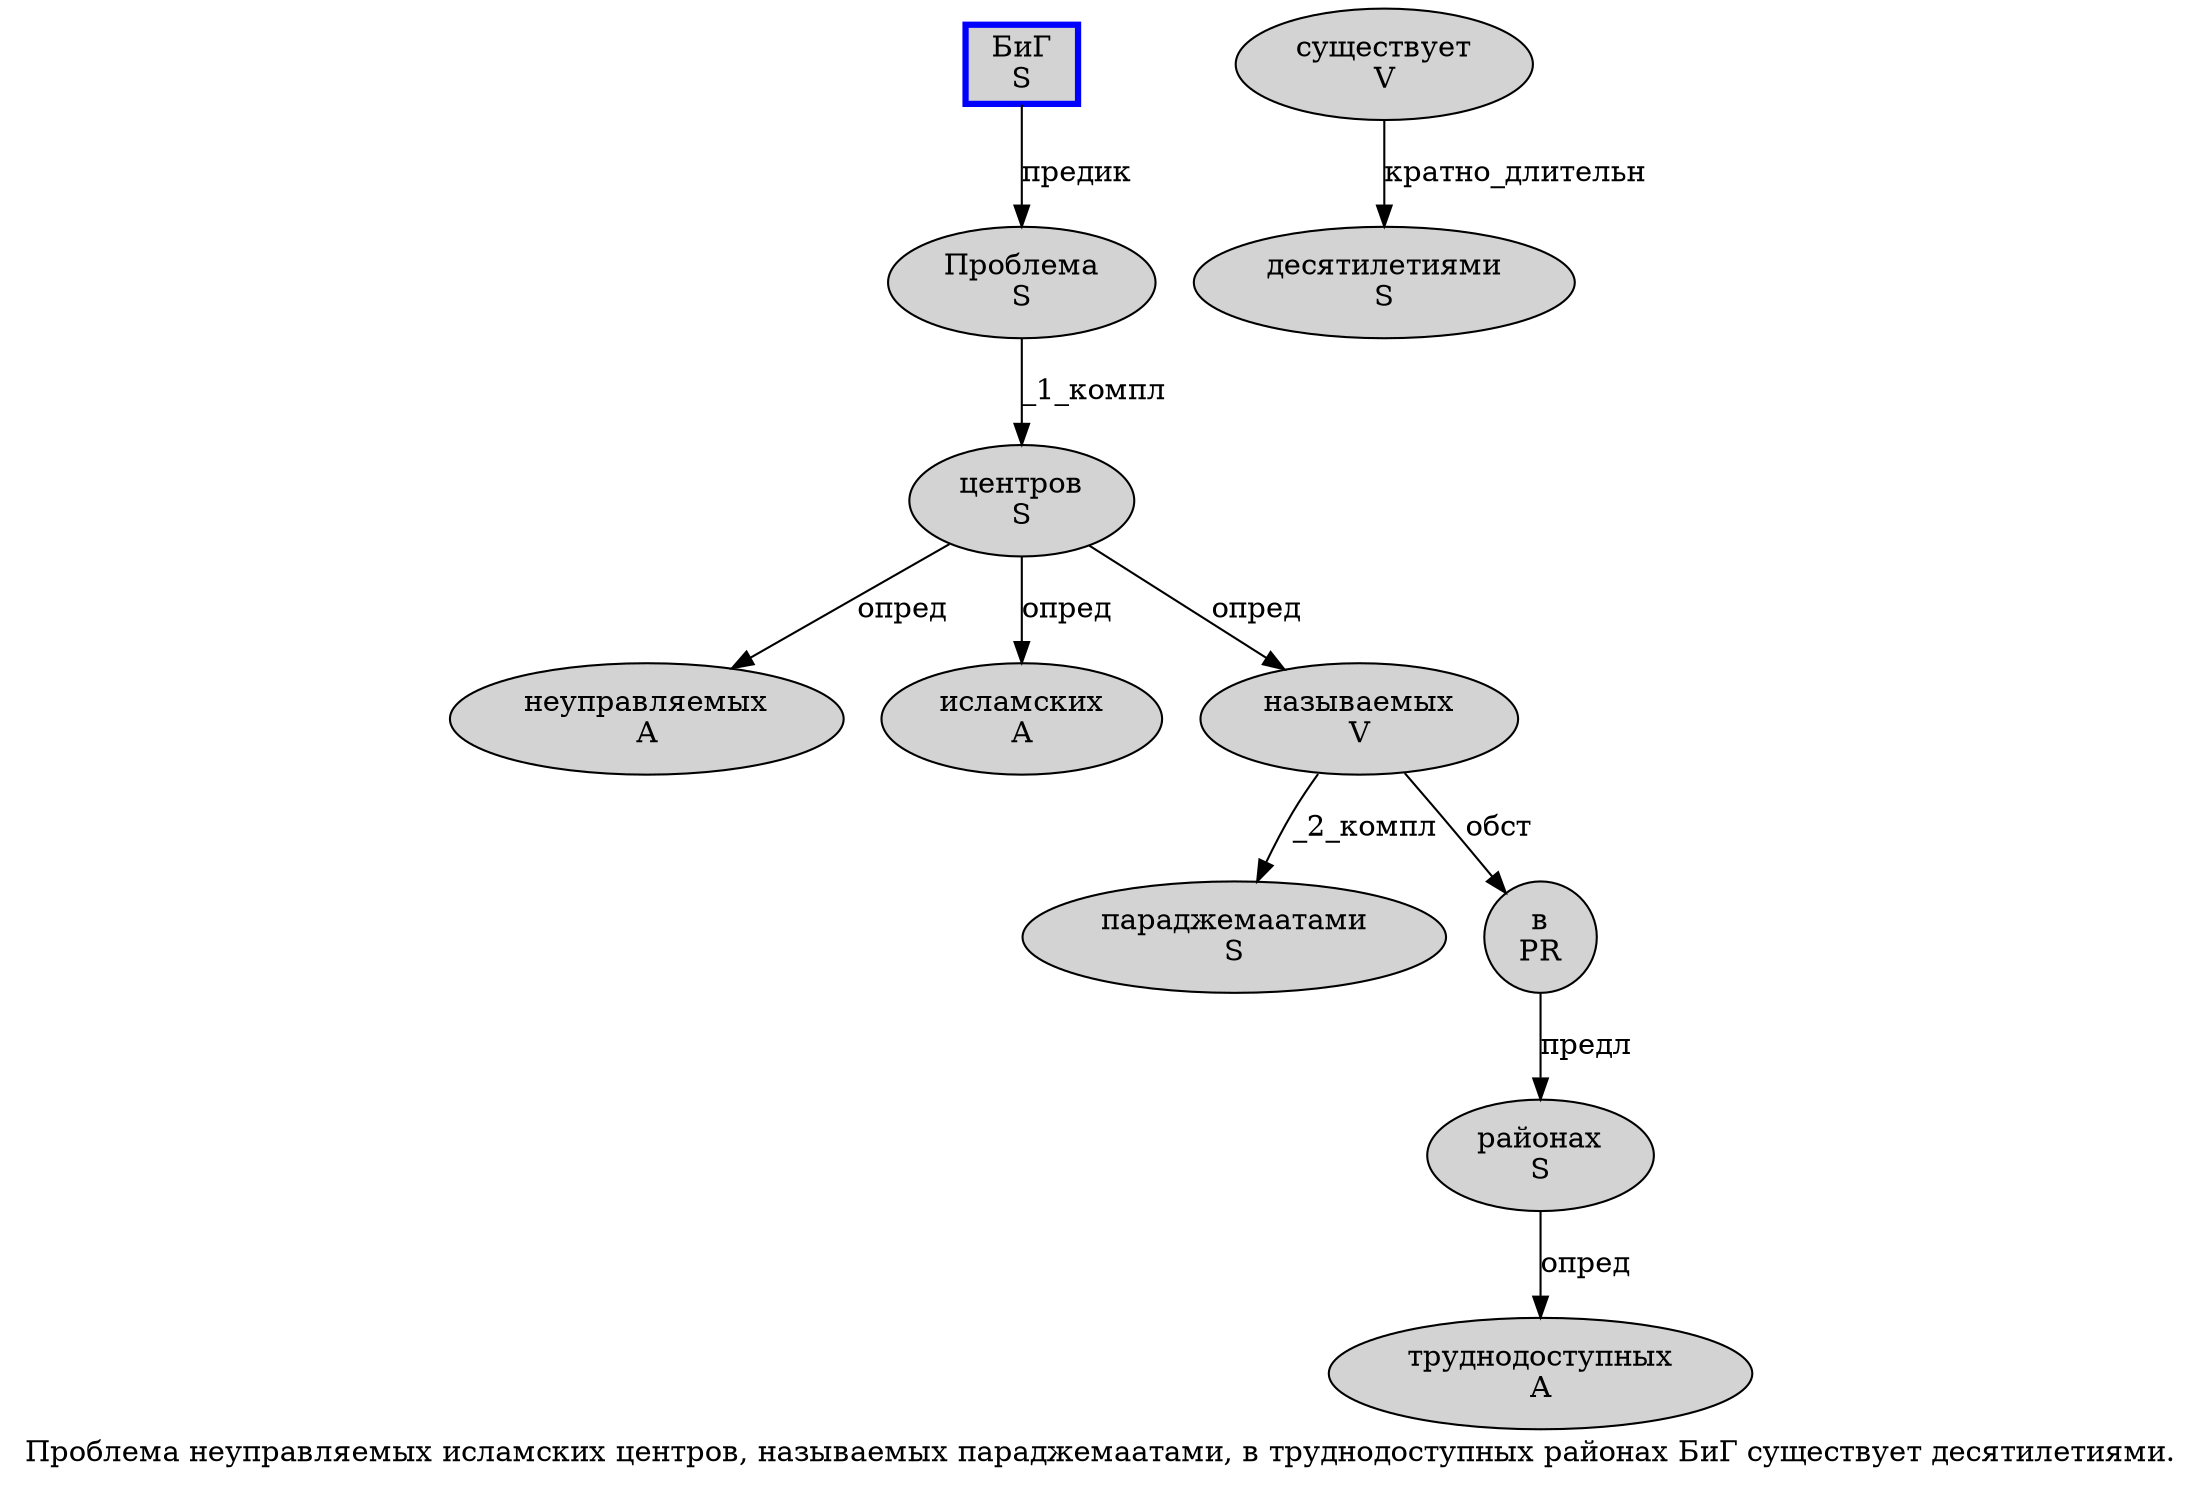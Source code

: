 digraph SENTENCE_89 {
	graph [label="Проблема неуправляемых исламских центров, называемых параджемаатами, в труднодоступных районах БиГ существует десятилетиями."]
	node [style=filled]
		0 [label="Проблема
S" color="" fillcolor=lightgray penwidth=1 shape=ellipse]
		1 [label="неуправляемых
A" color="" fillcolor=lightgray penwidth=1 shape=ellipse]
		2 [label="исламских
A" color="" fillcolor=lightgray penwidth=1 shape=ellipse]
		3 [label="центров
S" color="" fillcolor=lightgray penwidth=1 shape=ellipse]
		5 [label="называемых
V" color="" fillcolor=lightgray penwidth=1 shape=ellipse]
		6 [label="параджемаатами
S" color="" fillcolor=lightgray penwidth=1 shape=ellipse]
		8 [label="в
PR" color="" fillcolor=lightgray penwidth=1 shape=ellipse]
		9 [label="труднодоступных
A" color="" fillcolor=lightgray penwidth=1 shape=ellipse]
		10 [label="районах
S" color="" fillcolor=lightgray penwidth=1 shape=ellipse]
		11 [label="БиГ
S" color=blue fillcolor=lightgray penwidth=3 shape=box]
		12 [label="существует
V" color="" fillcolor=lightgray penwidth=1 shape=ellipse]
		13 [label="десятилетиями
S" color="" fillcolor=lightgray penwidth=1 shape=ellipse]
			3 -> 1 [label="опред"]
			3 -> 2 [label="опред"]
			3 -> 5 [label="опред"]
			10 -> 9 [label="опред"]
			8 -> 10 [label="предл"]
			5 -> 6 [label="_2_компл"]
			5 -> 8 [label="обст"]
			12 -> 13 [label="кратно_длительн"]
			11 -> 0 [label="предик"]
			0 -> 3 [label="_1_компл"]
}